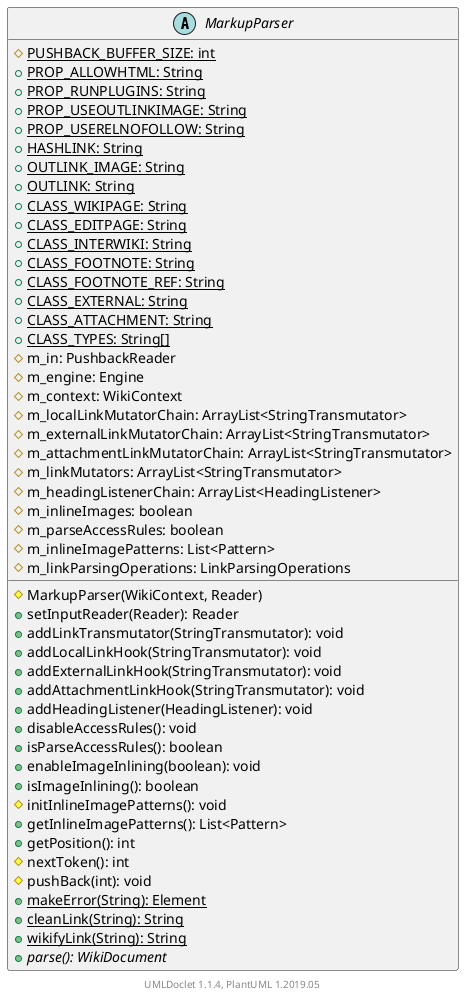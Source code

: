 @startuml

    abstract class MarkupParser [[MarkupParser.html]] {
        {static} #PUSHBACK_BUFFER_SIZE: int
        {static} +PROP_ALLOWHTML: String
        {static} +PROP_RUNPLUGINS: String
        {static} +PROP_USEOUTLINKIMAGE: String
        {static} +PROP_USERELNOFOLLOW: String
        {static} +HASHLINK: String
        {static} +OUTLINK_IMAGE: String
        {static} +OUTLINK: String
        {static} +CLASS_WIKIPAGE: String
        {static} +CLASS_EDITPAGE: String
        {static} +CLASS_INTERWIKI: String
        {static} +CLASS_FOOTNOTE: String
        {static} +CLASS_FOOTNOTE_REF: String
        {static} +CLASS_EXTERNAL: String
        {static} +CLASS_ATTACHMENT: String
        {static} +CLASS_TYPES: String[]
        #m_in: PushbackReader
        #m_engine: Engine
        #m_context: WikiContext
        #m_localLinkMutatorChain: ArrayList<StringTransmutator>
        #m_externalLinkMutatorChain: ArrayList<StringTransmutator>
        #m_attachmentLinkMutatorChain: ArrayList<StringTransmutator>
        #m_linkMutators: ArrayList<StringTransmutator>
        #m_headingListenerChain: ArrayList<HeadingListener>
        #m_inlineImages: boolean
        #m_parseAccessRules: boolean
        #m_inlineImagePatterns: List<Pattern>
        #m_linkParsingOperations: LinkParsingOperations
        #MarkupParser(WikiContext, Reader)
        +setInputReader(Reader): Reader
        +addLinkTransmutator(StringTransmutator): void
        +addLocalLinkHook(StringTransmutator): void
        +addExternalLinkHook(StringTransmutator): void
        +addAttachmentLinkHook(StringTransmutator): void
        +addHeadingListener(HeadingListener): void
        +disableAccessRules(): void
        +isParseAccessRules(): boolean
        +enableImageInlining(boolean): void
        +isImageInlining(): boolean
        #initInlineImagePatterns(): void
        +getInlineImagePatterns(): List<Pattern>
        +getPosition(): int
        #nextToken(): int
        #pushBack(int): void
        {static} +makeError(String): Element
        {static} +cleanLink(String): String
        {static} +wikifyLink(String): String
        {abstract} +parse(): WikiDocument
    }


    center footer UMLDoclet 1.1.4, PlantUML 1.2019.05
@enduml
